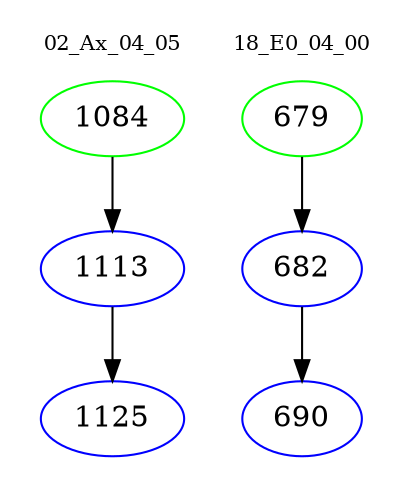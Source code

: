 digraph{
subgraph cluster_0 {
color = white
label = "02_Ax_04_05";
fontsize=10;
T0_1084 [label="1084", color="green"]
T0_1084 -> T0_1113 [color="black"]
T0_1113 [label="1113", color="blue"]
T0_1113 -> T0_1125 [color="black"]
T0_1125 [label="1125", color="blue"]
}
subgraph cluster_1 {
color = white
label = "18_E0_04_00";
fontsize=10;
T1_679 [label="679", color="green"]
T1_679 -> T1_682 [color="black"]
T1_682 [label="682", color="blue"]
T1_682 -> T1_690 [color="black"]
T1_690 [label="690", color="blue"]
}
}
